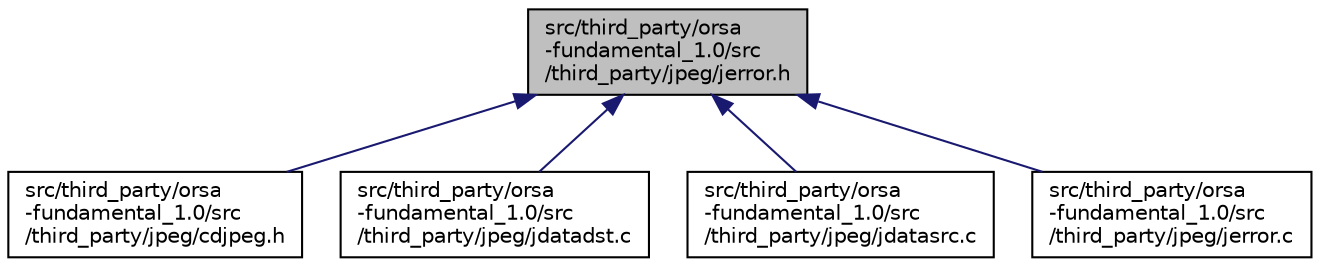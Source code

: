 digraph "src/third_party/orsa-fundamental_1.0/src/third_party/jpeg/jerror.h"
{
  edge [fontname="Helvetica",fontsize="10",labelfontname="Helvetica",labelfontsize="10"];
  node [fontname="Helvetica",fontsize="10",shape=record];
  Node1 [label="src/third_party/orsa\l-fundamental_1.0/src\l/third_party/jpeg/jerror.h",height=0.2,width=0.4,color="black", fillcolor="grey75", style="filled", fontcolor="black"];
  Node1 -> Node2 [dir="back",color="midnightblue",fontsize="10",style="solid"];
  Node2 [label="src/third_party/orsa\l-fundamental_1.0/src\l/third_party/jpeg/cdjpeg.h",height=0.2,width=0.4,color="black", fillcolor="white", style="filled",URL="$cdjpeg_8h.html"];
  Node1 -> Node3 [dir="back",color="midnightblue",fontsize="10",style="solid"];
  Node3 [label="src/third_party/orsa\l-fundamental_1.0/src\l/third_party/jpeg/jdatadst.c",height=0.2,width=0.4,color="black", fillcolor="white", style="filled",URL="$jdatadst_8c.html"];
  Node1 -> Node4 [dir="back",color="midnightblue",fontsize="10",style="solid"];
  Node4 [label="src/third_party/orsa\l-fundamental_1.0/src\l/third_party/jpeg/jdatasrc.c",height=0.2,width=0.4,color="black", fillcolor="white", style="filled",URL="$jdatasrc_8c.html"];
  Node1 -> Node5 [dir="back",color="midnightblue",fontsize="10",style="solid"];
  Node5 [label="src/third_party/orsa\l-fundamental_1.0/src\l/third_party/jpeg/jerror.c",height=0.2,width=0.4,color="black", fillcolor="white", style="filled",URL="$jerror_8c.html"];
}
